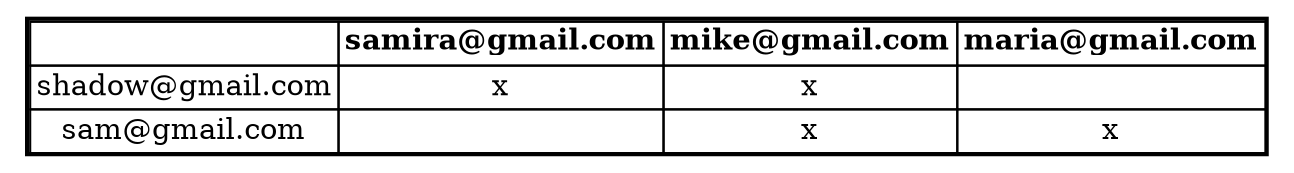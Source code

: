 digraph G {
node [shape=plaintext];
RELACIONES_DE_AMISTAD [label=<
<table border='2' cellborder='1' cellspacing='0'>
<tr><td></td><td><b>samira@gmail.com</b></td><td><b>mike@gmail.com</b></td><td><b>maria@gmail.com</b></td></tr>
<tr><td>shadow@gmail.com</td><td>x</td><td>x</td><td></td></tr>
<tr><td>sam@gmail.com</td><td></td><td>x</td><td>x</td></tr>
</table>>];
}
